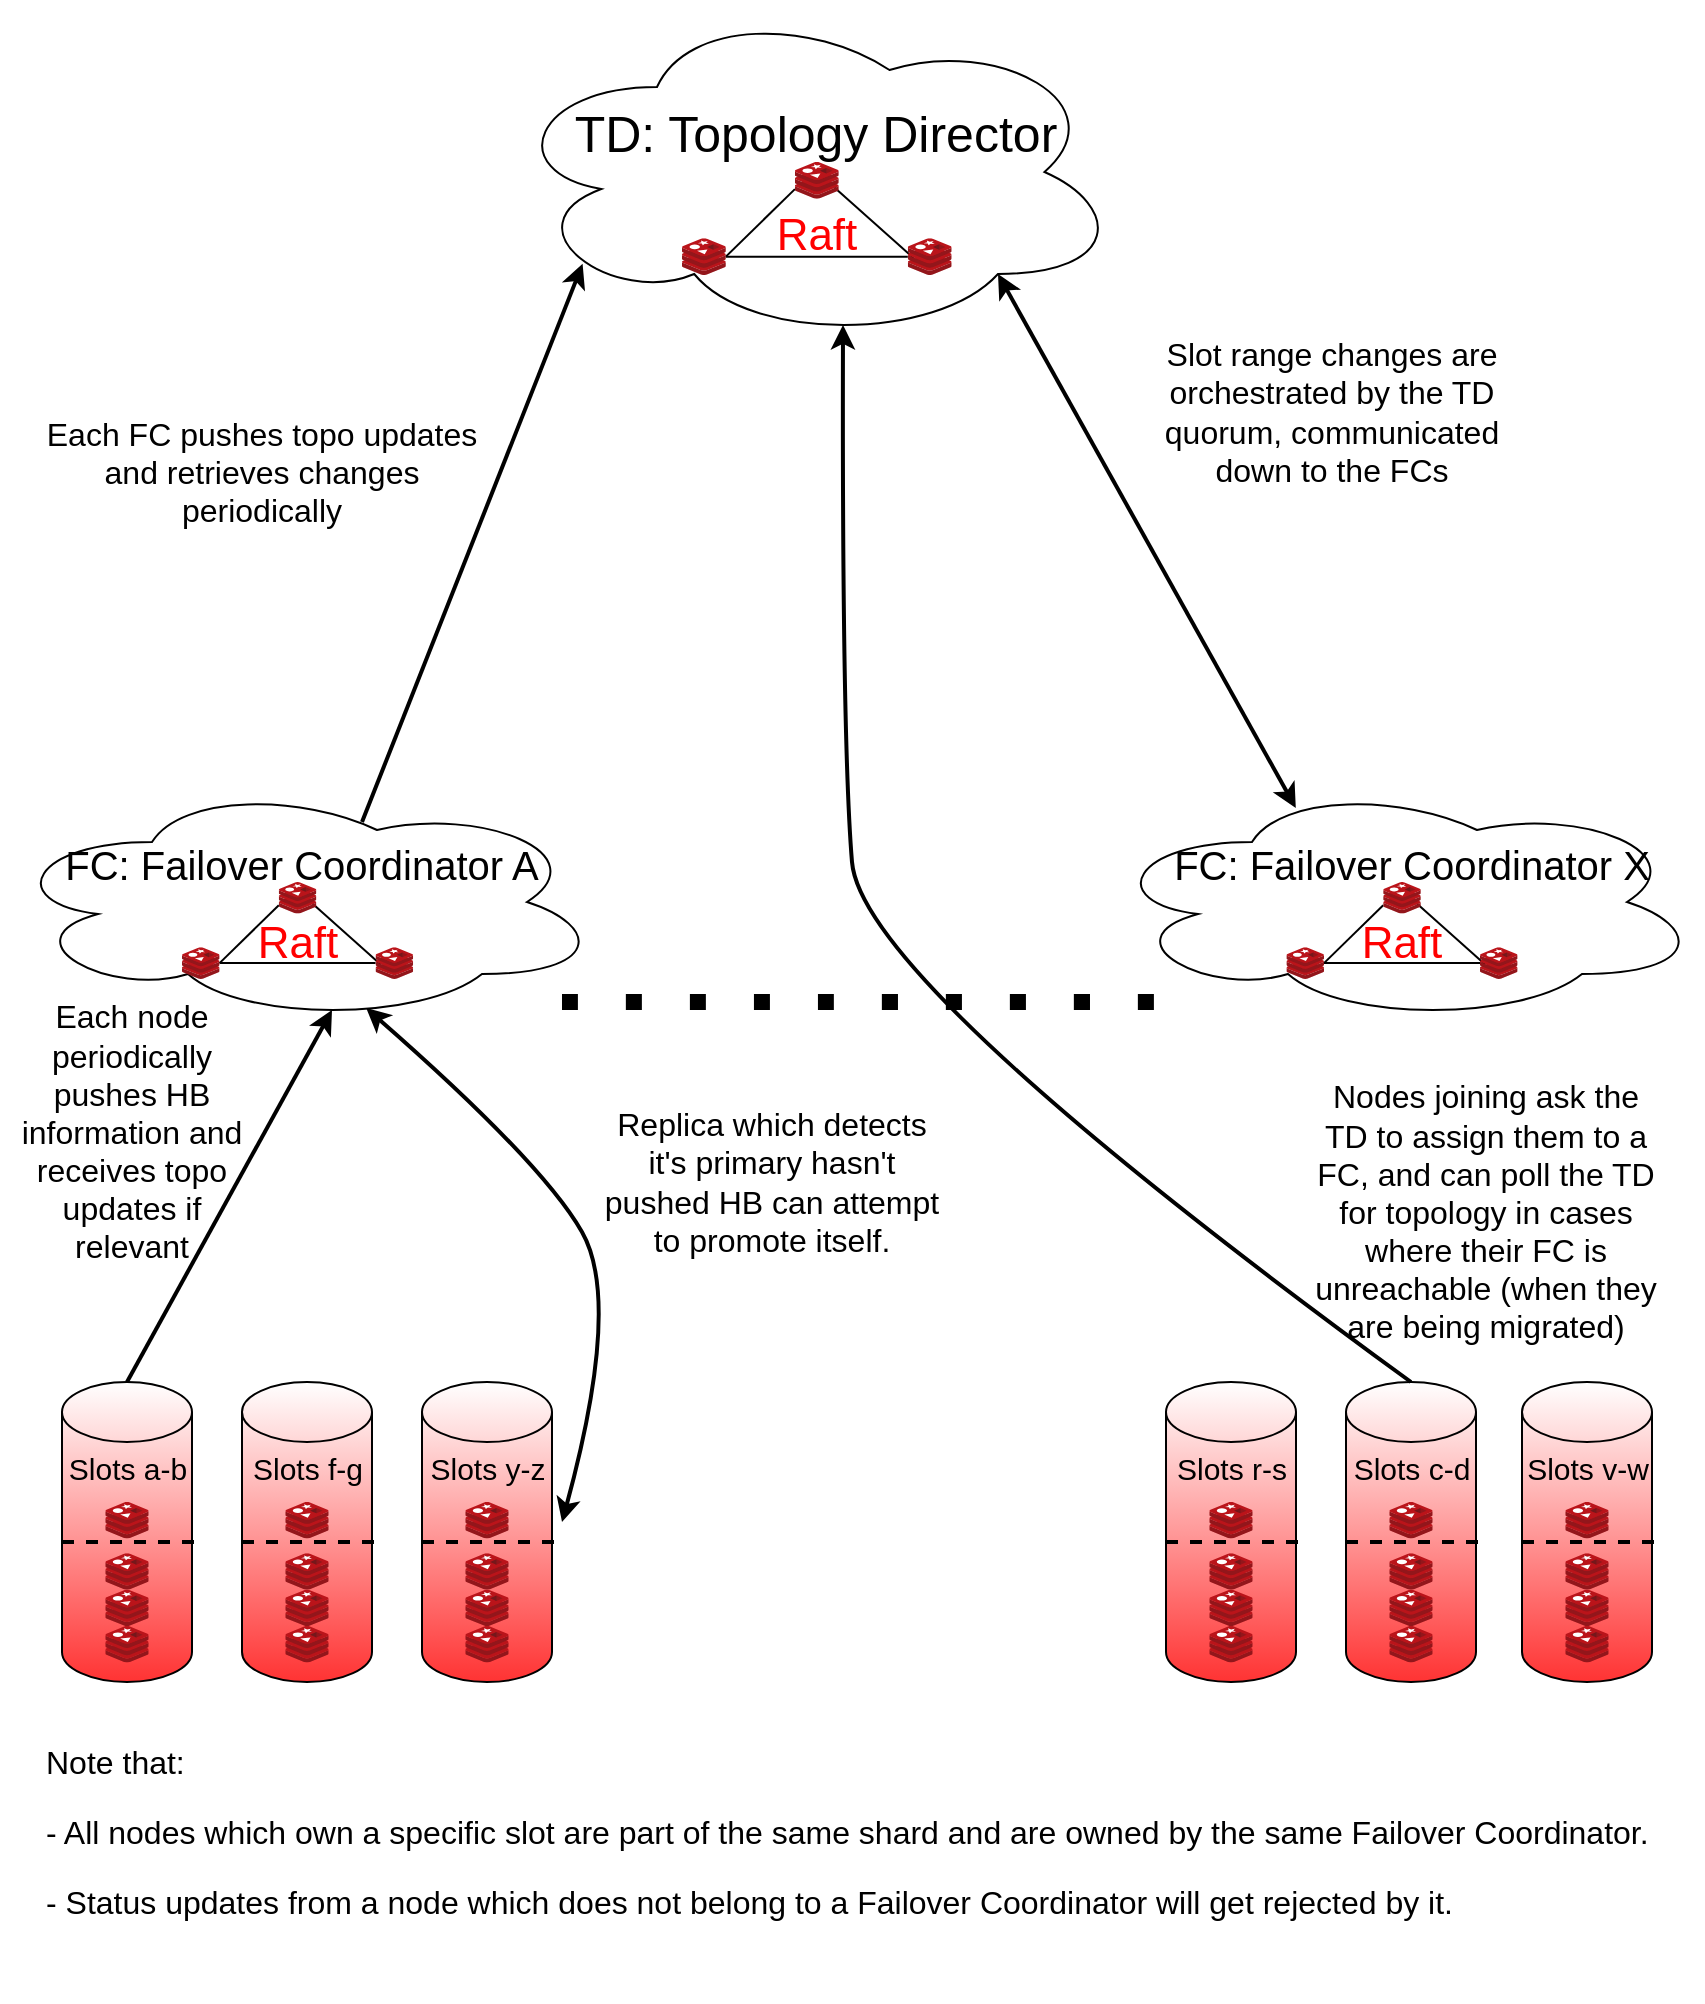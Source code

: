 <mxfile version="14.7.4" type="embed"><diagram id="HTi6n_IrbVASbgM0Ylc4" name="Page-1"><mxGraphModel dx="1112" dy="725" grid="1" gridSize="10" guides="1" tooltips="1" connect="1" arrows="1" fold="1" page="1" pageScale="1" pageWidth="850" pageHeight="1100" math="0" shadow="0"><root><mxCell id="0"/><mxCell id="1" parent="0"/><mxCell id="En1ZoJ7ufk9oOZKxTBAK-1" value="&lt;div style=&quot;line-height: 210% ; font-size: 21px&quot; align=&quot;center&quot;&gt;&lt;br&gt;&lt;/div&gt;" style="ellipse;shape=cloud;whiteSpace=wrap;html=1;align=center;" parent="1" vertex="1"><mxGeometry x="250" width="310" height="170" as="geometry"/></mxCell><mxCell id="QVCYTxlY-2K3jcF5bHon-65" value="&lt;font style=&quot;font-size: 25px&quot;&gt;TD: Topology Director&lt;/font&gt;" style="text;html=1;strokeColor=none;fillColor=none;align=center;verticalAlign=middle;whiteSpace=wrap;rounded=0;" parent="1" vertex="1"><mxGeometry x="272.41" y="50" width="270" height="30" as="geometry"/></mxCell><mxCell id="QVCYTxlY-2K3jcF5bHon-66" value="" style="group;aspect=fixed;" parent="1" vertex="1" connectable="0"><mxGeometry x="340" y="80.0" width="134.83" height="56.52" as="geometry"/></mxCell><mxCell id="QVCYTxlY-2K3jcF5bHon-67" value="&lt;font style=&quot;font-size: 22px&quot; color=&quot;#FF0000&quot;&gt;Raft&lt;/font&gt;" style="text;html=1;strokeColor=none;fillColor=none;align=center;verticalAlign=middle;whiteSpace=wrap;rounded=0;aspect=fixed;" parent="QVCYTxlY-2K3jcF5bHon-66" vertex="1"><mxGeometry x="14.114" y="25.406" width="107.26" height="22.581" as="geometry"/></mxCell><mxCell id="QVCYTxlY-2K3jcF5bHon-68" value="" style="endArrow=none;html=1;entryX=0;entryY=0.736;entryDx=0;entryDy=0;entryPerimeter=0;exitX=1;exitY=0.5;exitDx=0;exitDy=0;exitPerimeter=0;" parent="QVCYTxlY-2K3jcF5bHon-66" source="QVCYTxlY-2K3jcF5bHon-73" target="QVCYTxlY-2K3jcF5bHon-72" edge="1"><mxGeometry x="25.405" y="14.114" width="54.795" height="71.411" as="geometry"><mxPoint x="80.2" y="309.471" as="sourcePoint"/><mxPoint x="134.995" y="238.06" as="targetPoint"/></mxGeometry></mxCell><mxCell id="QVCYTxlY-2K3jcF5bHon-69" value="" style="endArrow=none;html=1;" parent="QVCYTxlY-2K3jcF5bHon-66" source="QVCYTxlY-2K3jcF5bHon-73" target="QVCYTxlY-2K3jcF5bHon-71" edge="1"><mxGeometry x="25.405" y="14.114" width="54.795" height="71.411" as="geometry"><mxPoint x="25.405" y="59.109" as="sourcePoint"/><mxPoint x="86.776" y="29.548" as="targetPoint"/></mxGeometry></mxCell><mxCell id="QVCYTxlY-2K3jcF5bHon-70" value="" style="endArrow=none;html=1;" parent="QVCYTxlY-2K3jcF5bHon-66" edge="1"><mxGeometry x="36.364" y="28.396" width="54.795" height="71.411" as="geometry"><mxPoint x="115.734" y="47.988" as="sourcePoint"/><mxPoint x="76.215" y="12.703" as="targetPoint"/></mxGeometry></mxCell><mxCell id="QVCYTxlY-2K3jcF5bHon-71" value="" style="sketch=0;aspect=fixed;html=1;points=[];align=center;image;fontSize=12;image=img/lib/mscae/Cache_Redis_Product.svg;" parent="QVCYTxlY-2K3jcF5bHon-66" vertex="1"><mxGeometry x="112.912" y="38.108" width="21.917" height="18.41" as="geometry"/></mxCell><mxCell id="QVCYTxlY-2K3jcF5bHon-72" value="" style="sketch=0;aspect=fixed;html=1;points=[];align=center;image;fontSize=12;image=img/lib/mscae/Cache_Redis_Product.svg;" parent="QVCYTxlY-2K3jcF5bHon-66" vertex="1"><mxGeometry x="56.456" width="21.917" height="18.41" as="geometry"/></mxCell><mxCell id="QVCYTxlY-2K3jcF5bHon-73" value="" style="sketch=0;aspect=fixed;html=1;points=[];align=center;image;fontSize=12;image=img/lib/mscae/Cache_Redis_Product.svg;" parent="QVCYTxlY-2K3jcF5bHon-66" vertex="1"><mxGeometry y="38.108" width="21.917" height="18.41" as="geometry"/></mxCell><mxCell id="QVCYTxlY-2K3jcF5bHon-125" value="" style="group" parent="1" vertex="1" connectable="0"><mxGeometry y="390" width="300" height="120" as="geometry"/></mxCell><mxCell id="QVCYTxlY-2K3jcF5bHon-1" value="&lt;div style=&quot;line-height: 210% ; font-size: 21px&quot; align=&quot;center&quot;&gt;&lt;br&gt;&lt;/div&gt;" style="ellipse;shape=cloud;whiteSpace=wrap;html=1;align=center;" parent="QVCYTxlY-2K3jcF5bHon-125" vertex="1"><mxGeometry width="300.0" height="120" as="geometry"/></mxCell><mxCell id="QVCYTxlY-2K3jcF5bHon-74" value="&lt;font style=&quot;font-size: 20px&quot;&gt;FC: Failover Coordinator A&lt;/font&gt;" style="text;html=1;strokeColor=none;fillColor=none;align=center;verticalAlign=middle;whiteSpace=wrap;rounded=0;" parent="QVCYTxlY-2K3jcF5bHon-125" vertex="1"><mxGeometry x="30" y="32.86" width="240" height="17.14" as="geometry"/></mxCell><mxCell id="QVCYTxlY-2K3jcF5bHon-75" value="" style="group;aspect=fixed;" parent="QVCYTxlY-2K3jcF5bHon-125" vertex="1" connectable="0"><mxGeometry x="89.999" y="49.997" width="115.569" height="48.446" as="geometry"/></mxCell><mxCell id="QVCYTxlY-2K3jcF5bHon-76" value="&lt;font style=&quot;font-size: 22px&quot; color=&quot;#FF0000&quot;&gt;Raft&lt;/font&gt;" style="text;html=1;strokeColor=none;fillColor=none;align=center;verticalAlign=middle;whiteSpace=wrap;rounded=0;aspect=fixed;" parent="QVCYTxlY-2K3jcF5bHon-75" vertex="1"><mxGeometry x="12.098" y="21.776" width="91.937" height="19.355" as="geometry"/></mxCell><mxCell id="QVCYTxlY-2K3jcF5bHon-77" value="" style="endArrow=none;html=1;entryX=0;entryY=0.736;entryDx=0;entryDy=0;entryPerimeter=0;exitX=1;exitY=0.5;exitDx=0;exitDy=0;exitPerimeter=0;" parent="QVCYTxlY-2K3jcF5bHon-75" source="QVCYTxlY-2K3jcF5bHon-82" target="QVCYTxlY-2K3jcF5bHon-81" edge="1"><mxGeometry x="21.776" y="12.098" width="46.967" height="61.21" as="geometry"><mxPoint x="68.743" y="265.261" as="sourcePoint"/><mxPoint x="115.71" y="204.051" as="targetPoint"/></mxGeometry></mxCell><mxCell id="QVCYTxlY-2K3jcF5bHon-78" value="" style="endArrow=none;html=1;" parent="QVCYTxlY-2K3jcF5bHon-75" source="QVCYTxlY-2K3jcF5bHon-82" target="QVCYTxlY-2K3jcF5bHon-80" edge="1"><mxGeometry x="21.776" y="12.098" width="46.967" height="61.21" as="geometry"><mxPoint x="21.776" y="50.665" as="sourcePoint"/><mxPoint x="74.379" y="25.327" as="targetPoint"/></mxGeometry></mxCell><mxCell id="QVCYTxlY-2K3jcF5bHon-79" value="" style="endArrow=none;html=1;" parent="QVCYTxlY-2K3jcF5bHon-75" edge="1"><mxGeometry x="31.169" y="24.34" width="46.967" height="61.21" as="geometry"><mxPoint x="99.2" y="41.133" as="sourcePoint"/><mxPoint x="65.327" y="10.888" as="targetPoint"/></mxGeometry></mxCell><mxCell id="QVCYTxlY-2K3jcF5bHon-80" value="" style="sketch=0;aspect=fixed;html=1;points=[];align=center;image;fontSize=12;image=img/lib/mscae/Cache_Redis_Product.svg;" parent="QVCYTxlY-2K3jcF5bHon-75" vertex="1"><mxGeometry x="96.782" y="32.664" width="18.786" height="15.78" as="geometry"/></mxCell><mxCell id="QVCYTxlY-2K3jcF5bHon-81" value="" style="sketch=0;aspect=fixed;html=1;points=[];align=center;image;fontSize=12;image=img/lib/mscae/Cache_Redis_Product.svg;" parent="QVCYTxlY-2K3jcF5bHon-75" vertex="1"><mxGeometry x="48.391" width="18.786" height="15.78" as="geometry"/></mxCell><mxCell id="QVCYTxlY-2K3jcF5bHon-82" value="" style="sketch=0;aspect=fixed;html=1;points=[];align=center;image;fontSize=12;image=img/lib/mscae/Cache_Redis_Product.svg;" parent="QVCYTxlY-2K3jcF5bHon-75" vertex="1"><mxGeometry y="32.664" width="18.786" height="15.78" as="geometry"/></mxCell><mxCell id="QVCYTxlY-2K3jcF5bHon-137" value="" style="group" parent="1" vertex="1" connectable="0"><mxGeometry x="550" y="390" width="300" height="120" as="geometry"/></mxCell><mxCell id="QVCYTxlY-2K3jcF5bHon-138" value="&lt;div style=&quot;line-height: 210% ; font-size: 21px&quot; align=&quot;center&quot;&gt;&lt;br&gt;&lt;/div&gt;" style="ellipse;shape=cloud;whiteSpace=wrap;html=1;align=center;" parent="QVCYTxlY-2K3jcF5bHon-137" vertex="1"><mxGeometry width="300.0" height="120" as="geometry"/></mxCell><mxCell id="QVCYTxlY-2K3jcF5bHon-140" value="" style="group;aspect=fixed;" parent="QVCYTxlY-2K3jcF5bHon-137" vertex="1" connectable="0"><mxGeometry x="92.219" y="49.997" width="115.569" height="48.446" as="geometry"/></mxCell><mxCell id="QVCYTxlY-2K3jcF5bHon-141" value="&lt;font style=&quot;font-size: 22px&quot; color=&quot;#FF0000&quot;&gt;Raft&lt;/font&gt;" style="text;html=1;strokeColor=none;fillColor=none;align=center;verticalAlign=middle;whiteSpace=wrap;rounded=0;aspect=fixed;" parent="QVCYTxlY-2K3jcF5bHon-140" vertex="1"><mxGeometry x="12.098" y="21.776" width="91.937" height="19.355" as="geometry"/></mxCell><mxCell id="QVCYTxlY-2K3jcF5bHon-142" value="" style="endArrow=none;html=1;entryX=0;entryY=0.736;entryDx=0;entryDy=0;entryPerimeter=0;exitX=1;exitY=0.5;exitDx=0;exitDy=0;exitPerimeter=0;" parent="QVCYTxlY-2K3jcF5bHon-140" source="QVCYTxlY-2K3jcF5bHon-147" target="QVCYTxlY-2K3jcF5bHon-146" edge="1"><mxGeometry x="21.776" y="12.098" width="46.967" height="61.21" as="geometry"><mxPoint x="68.743" y="265.261" as="sourcePoint"/><mxPoint x="115.71" y="204.051" as="targetPoint"/></mxGeometry></mxCell><mxCell id="QVCYTxlY-2K3jcF5bHon-143" value="" style="endArrow=none;html=1;" parent="QVCYTxlY-2K3jcF5bHon-140" source="QVCYTxlY-2K3jcF5bHon-147" target="QVCYTxlY-2K3jcF5bHon-145" edge="1"><mxGeometry x="21.776" y="12.098" width="46.967" height="61.21" as="geometry"><mxPoint x="21.776" y="50.665" as="sourcePoint"/><mxPoint x="74.379" y="25.327" as="targetPoint"/></mxGeometry></mxCell><mxCell id="QVCYTxlY-2K3jcF5bHon-144" value="" style="endArrow=none;html=1;" parent="QVCYTxlY-2K3jcF5bHon-140" edge="1"><mxGeometry x="31.169" y="24.34" width="46.967" height="61.21" as="geometry"><mxPoint x="99.2" y="41.133" as="sourcePoint"/><mxPoint x="65.327" y="10.888" as="targetPoint"/></mxGeometry></mxCell><mxCell id="QVCYTxlY-2K3jcF5bHon-145" value="" style="sketch=0;aspect=fixed;html=1;points=[];align=center;image;fontSize=12;image=img/lib/mscae/Cache_Redis_Product.svg;" parent="QVCYTxlY-2K3jcF5bHon-140" vertex="1"><mxGeometry x="96.782" y="32.664" width="18.786" height="15.78" as="geometry"/></mxCell><mxCell id="QVCYTxlY-2K3jcF5bHon-146" value="" style="sketch=0;aspect=fixed;html=1;points=[];align=center;image;fontSize=12;image=img/lib/mscae/Cache_Redis_Product.svg;" parent="QVCYTxlY-2K3jcF5bHon-140" vertex="1"><mxGeometry x="48.391" width="18.786" height="15.78" as="geometry"/></mxCell><mxCell id="QVCYTxlY-2K3jcF5bHon-147" value="" style="sketch=0;aspect=fixed;html=1;points=[];align=center;image;fontSize=12;image=img/lib/mscae/Cache_Redis_Product.svg;" parent="QVCYTxlY-2K3jcF5bHon-140" vertex="1"><mxGeometry y="32.664" width="18.786" height="15.78" as="geometry"/></mxCell><mxCell id="2" value="&lt;font style=&quot;font-size: 20px&quot;&gt;FC: Failover Coordinator X&lt;/font&gt;" style="text;html=1;strokeColor=none;fillColor=none;align=center;verticalAlign=middle;whiteSpace=wrap;rounded=0;" parent="QVCYTxlY-2K3jcF5bHon-137" vertex="1"><mxGeometry x="30" y="32.86" width="250" height="17.14" as="geometry"/></mxCell><mxCell id="QVCYTxlY-2K3jcF5bHon-148" value="" style="endArrow=none;dashed=1;html=1;dashPattern=1 3;strokeWidth=8;curved=1;" parent="1" edge="1"><mxGeometry width="50" height="50" relative="1" as="geometry"><mxPoint x="280" y="500" as="sourcePoint"/><mxPoint x="580" y="500" as="targetPoint"/></mxGeometry></mxCell><mxCell id="QVCYTxlY-2K3jcF5bHon-157" value="" style="group" parent="1" vertex="1" connectable="0"><mxGeometry x="760" y="690" width="70" height="150" as="geometry"/></mxCell><mxCell id="QVCYTxlY-2K3jcF5bHon-149" value="" style="shape=cylinder3;whiteSpace=wrap;html=1;boundedLbl=1;backgroundOutline=1;size=15;gradientColor=#FF3333;shadow=0;sketch=0;" parent="QVCYTxlY-2K3jcF5bHon-157" vertex="1"><mxGeometry width="65" height="150" as="geometry"/></mxCell><mxCell id="QVCYTxlY-2K3jcF5bHon-152" value="" style="sketch=0;aspect=fixed;html=1;points=[];align=center;image;fontSize=12;image=img/lib/mscae/Cache_Redis_Product.svg;" parent="QVCYTxlY-2K3jcF5bHon-157" vertex="1"><mxGeometry x="21.661" y="60.004" width="21.676" height="18.208" as="geometry"/></mxCell><mxCell id="QVCYTxlY-2K3jcF5bHon-153" value="" style="sketch=0;aspect=fixed;html=1;points=[];align=center;image;fontSize=12;image=img/lib/mscae/Cache_Redis_Product.svg;" parent="QVCYTxlY-2K3jcF5bHon-157" vertex="1"><mxGeometry x="21.661" y="103.846" width="21.676" height="18.208" as="geometry"/></mxCell><mxCell id="QVCYTxlY-2K3jcF5bHon-154" value="" style="sketch=0;aspect=fixed;html=1;points=[];align=center;image;fontSize=12;image=img/lib/mscae/Cache_Redis_Product.svg;" parent="QVCYTxlY-2K3jcF5bHon-157" vertex="1"><mxGeometry x="21.661" y="122.054" width="21.676" height="18.208" as="geometry"/></mxCell><mxCell id="QVCYTxlY-2K3jcF5bHon-156" value="" style="endArrow=none;dashed=1;html=1;strokeWidth=2;rounded=0;" parent="QVCYTxlY-2K3jcF5bHon-157" edge="1"><mxGeometry width="50" height="50" relative="1" as="geometry"><mxPoint y="80" as="sourcePoint"/><mxPoint x="67" y="80" as="targetPoint"/><Array as="points"><mxPoint x="33" y="80"/></Array></mxGeometry></mxCell><mxCell id="QVCYTxlY-2K3jcF5bHon-159" value="" style="sketch=0;aspect=fixed;html=1;points=[];align=center;image;fontSize=12;image=img/lib/mscae/Cache_Redis_Product.svg;" parent="QVCYTxlY-2K3jcF5bHon-157" vertex="1"><mxGeometry x="21.66" y="85.64" width="21.676" height="18.208" as="geometry"/></mxCell><mxCell id="QVCYTxlY-2K3jcF5bHon-160" value="&lt;div style=&quot;font-size: 15px&quot;&gt;Slots v-w&lt;/div&gt;" style="text;html=1;strokeColor=none;fillColor=none;align=center;verticalAlign=middle;whiteSpace=wrap;rounded=0;shadow=0;sketch=0;" parent="QVCYTxlY-2K3jcF5bHon-157" vertex="1"><mxGeometry x="-2" y="26.15" width="70" height="33.85" as="geometry"/></mxCell><mxCell id="QVCYTxlY-2K3jcF5bHon-161" value="" style="group" parent="1" vertex="1" connectable="0"><mxGeometry x="672" y="690" width="70" height="150" as="geometry"/></mxCell><mxCell id="QVCYTxlY-2K3jcF5bHon-162" value="" style="shape=cylinder3;whiteSpace=wrap;html=1;boundedLbl=1;backgroundOutline=1;size=15;gradientColor=#FF3333;shadow=0;sketch=0;" parent="QVCYTxlY-2K3jcF5bHon-161" vertex="1"><mxGeometry width="65" height="150" as="geometry"/></mxCell><mxCell id="QVCYTxlY-2K3jcF5bHon-163" value="" style="sketch=0;aspect=fixed;html=1;points=[];align=center;image;fontSize=12;image=img/lib/mscae/Cache_Redis_Product.svg;" parent="QVCYTxlY-2K3jcF5bHon-161" vertex="1"><mxGeometry x="21.661" y="60.004" width="21.676" height="18.208" as="geometry"/></mxCell><mxCell id="QVCYTxlY-2K3jcF5bHon-164" value="" style="sketch=0;aspect=fixed;html=1;points=[];align=center;image;fontSize=12;image=img/lib/mscae/Cache_Redis_Product.svg;" parent="QVCYTxlY-2K3jcF5bHon-161" vertex="1"><mxGeometry x="21.661" y="103.846" width="21.676" height="18.208" as="geometry"/></mxCell><mxCell id="QVCYTxlY-2K3jcF5bHon-165" value="" style="sketch=0;aspect=fixed;html=1;points=[];align=center;image;fontSize=12;image=img/lib/mscae/Cache_Redis_Product.svg;" parent="QVCYTxlY-2K3jcF5bHon-161" vertex="1"><mxGeometry x="21.661" y="122.054" width="21.676" height="18.208" as="geometry"/></mxCell><mxCell id="QVCYTxlY-2K3jcF5bHon-166" value="" style="endArrow=none;dashed=1;html=1;strokeWidth=2;rounded=0;" parent="QVCYTxlY-2K3jcF5bHon-161" edge="1"><mxGeometry width="50" height="50" relative="1" as="geometry"><mxPoint y="80" as="sourcePoint"/><mxPoint x="67" y="80" as="targetPoint"/><Array as="points"><mxPoint x="33" y="80"/></Array></mxGeometry></mxCell><mxCell id="QVCYTxlY-2K3jcF5bHon-167" value="" style="sketch=0;aspect=fixed;html=1;points=[];align=center;image;fontSize=12;image=img/lib/mscae/Cache_Redis_Product.svg;" parent="QVCYTxlY-2K3jcF5bHon-161" vertex="1"><mxGeometry x="21.66" y="85.64" width="21.676" height="18.208" as="geometry"/></mxCell><mxCell id="QVCYTxlY-2K3jcF5bHon-168" value="&lt;div style=&quot;font-size: 15px&quot;&gt;Slots c-d&lt;/div&gt;" style="text;html=1;strokeColor=none;fillColor=none;align=center;verticalAlign=middle;whiteSpace=wrap;rounded=0;shadow=0;sketch=0;" parent="QVCYTxlY-2K3jcF5bHon-161" vertex="1"><mxGeometry x="-2" y="26.15" width="70" height="33.85" as="geometry"/></mxCell><mxCell id="QVCYTxlY-2K3jcF5bHon-169" value="" style="group" parent="1" vertex="1" connectable="0"><mxGeometry x="120" y="690" width="70" height="150" as="geometry"/></mxCell><mxCell id="QVCYTxlY-2K3jcF5bHon-170" value="" style="shape=cylinder3;whiteSpace=wrap;html=1;boundedLbl=1;backgroundOutline=1;size=15;gradientColor=#FF3333;shadow=0;sketch=0;" parent="QVCYTxlY-2K3jcF5bHon-169" vertex="1"><mxGeometry width="65" height="150" as="geometry"/></mxCell><mxCell id="QVCYTxlY-2K3jcF5bHon-171" value="" style="sketch=0;aspect=fixed;html=1;points=[];align=center;image;fontSize=12;image=img/lib/mscae/Cache_Redis_Product.svg;" parent="QVCYTxlY-2K3jcF5bHon-169" vertex="1"><mxGeometry x="21.661" y="60.004" width="21.676" height="18.208" as="geometry"/></mxCell><mxCell id="QVCYTxlY-2K3jcF5bHon-172" value="" style="sketch=0;aspect=fixed;html=1;points=[];align=center;image;fontSize=12;image=img/lib/mscae/Cache_Redis_Product.svg;" parent="QVCYTxlY-2K3jcF5bHon-169" vertex="1"><mxGeometry x="21.661" y="103.846" width="21.676" height="18.208" as="geometry"/></mxCell><mxCell id="QVCYTxlY-2K3jcF5bHon-173" value="" style="sketch=0;aspect=fixed;html=1;points=[];align=center;image;fontSize=12;image=img/lib/mscae/Cache_Redis_Product.svg;" parent="QVCYTxlY-2K3jcF5bHon-169" vertex="1"><mxGeometry x="21.661" y="122.054" width="21.676" height="18.208" as="geometry"/></mxCell><mxCell id="QVCYTxlY-2K3jcF5bHon-174" value="" style="endArrow=none;dashed=1;html=1;strokeWidth=2;rounded=0;" parent="QVCYTxlY-2K3jcF5bHon-169" edge="1"><mxGeometry width="50" height="50" relative="1" as="geometry"><mxPoint y="80" as="sourcePoint"/><mxPoint x="67" y="80" as="targetPoint"/><Array as="points"><mxPoint x="33" y="80"/></Array></mxGeometry></mxCell><mxCell id="QVCYTxlY-2K3jcF5bHon-175" value="" style="sketch=0;aspect=fixed;html=1;points=[];align=center;image;fontSize=12;image=img/lib/mscae/Cache_Redis_Product.svg;" parent="QVCYTxlY-2K3jcF5bHon-169" vertex="1"><mxGeometry x="21.66" y="85.64" width="21.676" height="18.208" as="geometry"/></mxCell><mxCell id="QVCYTxlY-2K3jcF5bHon-176" value="&lt;div style=&quot;font-size: 15px&quot;&gt;Slots f-g&lt;br&gt;&lt;/div&gt;" style="text;html=1;strokeColor=none;fillColor=none;align=center;verticalAlign=middle;whiteSpace=wrap;rounded=0;shadow=0;sketch=0;" parent="QVCYTxlY-2K3jcF5bHon-169" vertex="1"><mxGeometry x="-2" y="26.15" width="70" height="33.85" as="geometry"/></mxCell><mxCell id="QVCYTxlY-2K3jcF5bHon-177" value="" style="group" parent="1" vertex="1" connectable="0"><mxGeometry x="30" y="675" width="70" height="150" as="geometry"/></mxCell><mxCell id="QVCYTxlY-2K3jcF5bHon-178" value="" style="shape=cylinder3;whiteSpace=wrap;html=1;boundedLbl=1;backgroundOutline=1;size=15;gradientColor=#FF3333;shadow=0;sketch=0;" parent="QVCYTxlY-2K3jcF5bHon-177" vertex="1"><mxGeometry y="15" width="65" height="150" as="geometry"/></mxCell><mxCell id="QVCYTxlY-2K3jcF5bHon-179" value="" style="sketch=0;aspect=fixed;html=1;points=[];align=center;image;fontSize=12;image=img/lib/mscae/Cache_Redis_Product.svg;" parent="QVCYTxlY-2K3jcF5bHon-177" vertex="1"><mxGeometry x="21.661" y="75.004" width="21.676" height="18.208" as="geometry"/></mxCell><mxCell id="QVCYTxlY-2K3jcF5bHon-180" value="" style="sketch=0;aspect=fixed;html=1;points=[];align=center;image;fontSize=12;image=img/lib/mscae/Cache_Redis_Product.svg;" parent="QVCYTxlY-2K3jcF5bHon-177" vertex="1"><mxGeometry x="21.661" y="118.846" width="21.676" height="18.208" as="geometry"/></mxCell><mxCell id="QVCYTxlY-2K3jcF5bHon-181" value="" style="sketch=0;aspect=fixed;html=1;points=[];align=center;image;fontSize=12;image=img/lib/mscae/Cache_Redis_Product.svg;" parent="QVCYTxlY-2K3jcF5bHon-177" vertex="1"><mxGeometry x="21.661" y="137.054" width="21.676" height="18.208" as="geometry"/></mxCell><mxCell id="QVCYTxlY-2K3jcF5bHon-182" value="" style="endArrow=none;dashed=1;html=1;strokeWidth=2;rounded=0;" parent="QVCYTxlY-2K3jcF5bHon-177" edge="1"><mxGeometry width="50" height="50" relative="1" as="geometry"><mxPoint y="95" as="sourcePoint"/><mxPoint x="67" y="95" as="targetPoint"/><Array as="points"><mxPoint x="33" y="95"/></Array></mxGeometry></mxCell><mxCell id="QVCYTxlY-2K3jcF5bHon-183" value="" style="sketch=0;aspect=fixed;html=1;points=[];align=center;image;fontSize=12;image=img/lib/mscae/Cache_Redis_Product.svg;" parent="QVCYTxlY-2K3jcF5bHon-177" vertex="1"><mxGeometry x="21.66" y="100.64" width="21.676" height="18.208" as="geometry"/></mxCell><mxCell id="QVCYTxlY-2K3jcF5bHon-184" value="&lt;div style=&quot;font-size: 15px&quot;&gt;Slots a-b&lt;br&gt;&lt;/div&gt;" style="text;html=1;strokeColor=none;fillColor=none;align=center;verticalAlign=middle;whiteSpace=wrap;rounded=0;shadow=0;sketch=0;" parent="QVCYTxlY-2K3jcF5bHon-177" vertex="1"><mxGeometry x="-2" y="41.15" width="70" height="33.85" as="geometry"/></mxCell><mxCell id="QVCYTxlY-2K3jcF5bHon-187" value="" style="group" parent="1" vertex="1" connectable="0"><mxGeometry x="210" y="690" width="70" height="150" as="geometry"/></mxCell><mxCell id="QVCYTxlY-2K3jcF5bHon-188" value="" style="shape=cylinder3;whiteSpace=wrap;html=1;boundedLbl=1;backgroundOutline=1;size=15;gradientColor=#FF3333;shadow=0;sketch=0;" parent="QVCYTxlY-2K3jcF5bHon-187" vertex="1"><mxGeometry width="65" height="150" as="geometry"/></mxCell><mxCell id="QVCYTxlY-2K3jcF5bHon-189" value="" style="sketch=0;aspect=fixed;html=1;points=[];align=center;image;fontSize=12;image=img/lib/mscae/Cache_Redis_Product.svg;" parent="QVCYTxlY-2K3jcF5bHon-187" vertex="1"><mxGeometry x="21.661" y="60.004" width="21.676" height="18.208" as="geometry"/></mxCell><mxCell id="QVCYTxlY-2K3jcF5bHon-190" value="" style="sketch=0;aspect=fixed;html=1;points=[];align=center;image;fontSize=12;image=img/lib/mscae/Cache_Redis_Product.svg;" parent="QVCYTxlY-2K3jcF5bHon-187" vertex="1"><mxGeometry x="21.661" y="103.846" width="21.676" height="18.208" as="geometry"/></mxCell><mxCell id="QVCYTxlY-2K3jcF5bHon-191" value="" style="sketch=0;aspect=fixed;html=1;points=[];align=center;image;fontSize=12;image=img/lib/mscae/Cache_Redis_Product.svg;" parent="QVCYTxlY-2K3jcF5bHon-187" vertex="1"><mxGeometry x="21.661" y="122.054" width="21.676" height="18.208" as="geometry"/></mxCell><mxCell id="QVCYTxlY-2K3jcF5bHon-192" value="" style="endArrow=none;dashed=1;html=1;strokeWidth=2;rounded=0;" parent="QVCYTxlY-2K3jcF5bHon-187" edge="1"><mxGeometry width="50" height="50" relative="1" as="geometry"><mxPoint y="80" as="sourcePoint"/><mxPoint x="67" y="80" as="targetPoint"/><Array as="points"><mxPoint x="33" y="80"/></Array></mxGeometry></mxCell><mxCell id="QVCYTxlY-2K3jcF5bHon-193" value="" style="sketch=0;aspect=fixed;html=1;points=[];align=center;image;fontSize=12;image=img/lib/mscae/Cache_Redis_Product.svg;" parent="QVCYTxlY-2K3jcF5bHon-187" vertex="1"><mxGeometry x="21.66" y="85.64" width="21.676" height="18.208" as="geometry"/></mxCell><mxCell id="QVCYTxlY-2K3jcF5bHon-194" value="&lt;div style=&quot;font-size: 15px&quot;&gt;Slots y-z&lt;br&gt;&lt;/div&gt;" style="text;html=1;strokeColor=none;fillColor=none;align=center;verticalAlign=middle;whiteSpace=wrap;rounded=0;shadow=0;sketch=0;" parent="QVCYTxlY-2K3jcF5bHon-187" vertex="1"><mxGeometry x="-2" y="26.15" width="70" height="33.85" as="geometry"/></mxCell><mxCell id="QVCYTxlY-2K3jcF5bHon-195" value="" style="group" parent="1" vertex="1" connectable="0"><mxGeometry x="582" y="690" width="70" height="150" as="geometry"/></mxCell><mxCell id="QVCYTxlY-2K3jcF5bHon-196" value="" style="shape=cylinder3;whiteSpace=wrap;html=1;boundedLbl=1;backgroundOutline=1;size=15;gradientColor=#FF3333;shadow=0;sketch=0;" parent="QVCYTxlY-2K3jcF5bHon-195" vertex="1"><mxGeometry width="65" height="150" as="geometry"/></mxCell><mxCell id="QVCYTxlY-2K3jcF5bHon-197" value="" style="sketch=0;aspect=fixed;html=1;points=[];align=center;image;fontSize=12;image=img/lib/mscae/Cache_Redis_Product.svg;" parent="QVCYTxlY-2K3jcF5bHon-195" vertex="1"><mxGeometry x="21.661" y="60.004" width="21.676" height="18.208" as="geometry"/></mxCell><mxCell id="QVCYTxlY-2K3jcF5bHon-198" value="" style="sketch=0;aspect=fixed;html=1;points=[];align=center;image;fontSize=12;image=img/lib/mscae/Cache_Redis_Product.svg;" parent="QVCYTxlY-2K3jcF5bHon-195" vertex="1"><mxGeometry x="21.661" y="103.846" width="21.676" height="18.208" as="geometry"/></mxCell><mxCell id="QVCYTxlY-2K3jcF5bHon-199" value="" style="sketch=0;aspect=fixed;html=1;points=[];align=center;image;fontSize=12;image=img/lib/mscae/Cache_Redis_Product.svg;" parent="QVCYTxlY-2K3jcF5bHon-195" vertex="1"><mxGeometry x="21.661" y="122.054" width="21.676" height="18.208" as="geometry"/></mxCell><mxCell id="QVCYTxlY-2K3jcF5bHon-200" value="" style="endArrow=none;dashed=1;html=1;strokeWidth=2;rounded=0;" parent="QVCYTxlY-2K3jcF5bHon-195" edge="1"><mxGeometry width="50" height="50" relative="1" as="geometry"><mxPoint y="80" as="sourcePoint"/><mxPoint x="67" y="80" as="targetPoint"/><Array as="points"><mxPoint x="33" y="80"/></Array></mxGeometry></mxCell><mxCell id="QVCYTxlY-2K3jcF5bHon-201" value="" style="sketch=0;aspect=fixed;html=1;points=[];align=center;image;fontSize=12;image=img/lib/mscae/Cache_Redis_Product.svg;" parent="QVCYTxlY-2K3jcF5bHon-195" vertex="1"><mxGeometry x="21.66" y="85.64" width="21.676" height="18.208" as="geometry"/></mxCell><mxCell id="QVCYTxlY-2K3jcF5bHon-202" value="&lt;div style=&quot;font-size: 15px&quot;&gt;Slots r-s&lt;br&gt;&lt;/div&gt;" style="text;html=1;strokeColor=none;fillColor=none;align=center;verticalAlign=middle;whiteSpace=wrap;rounded=0;shadow=0;sketch=0;" parent="QVCYTxlY-2K3jcF5bHon-195" vertex="1"><mxGeometry x="-2" y="26.15" width="70" height="33.85" as="geometry"/></mxCell><mxCell id="QVCYTxlY-2K3jcF5bHon-203" value="" style="endArrow=classic;html=1;strokeWidth=2;exitX=0.5;exitY=0;exitDx=0;exitDy=0;exitPerimeter=0;entryX=0.55;entryY=0.95;entryDx=0;entryDy=0;entryPerimeter=0;" parent="1" source="QVCYTxlY-2K3jcF5bHon-178" target="QVCYTxlY-2K3jcF5bHon-1" edge="1"><mxGeometry width="50" height="50" relative="1" as="geometry"><mxPoint x="380" y="580" as="sourcePoint"/><mxPoint x="430" y="530" as="targetPoint"/></mxGeometry></mxCell><mxCell id="QVCYTxlY-2K3jcF5bHon-204" value="&lt;font style=&quot;font-size: 16px&quot;&gt;Each node periodically pushes HB information and receives topo updates if relevant&lt;br&gt;&lt;/font&gt;" style="text;html=1;strokeColor=none;fillColor=none;align=center;verticalAlign=middle;whiteSpace=wrap;rounded=0;shadow=0;sketch=0;" parent="1" vertex="1"><mxGeometry y="510" width="130" height="110" as="geometry"/></mxCell><mxCell id="QVCYTxlY-2K3jcF5bHon-206" value="" style="curved=1;endArrow=classic;html=1;strokeWidth=2;entryX=0.607;entryY=0.942;entryDx=0;entryDy=0;entryPerimeter=0;startArrow=classic;startFill=1;" parent="1" target="QVCYTxlY-2K3jcF5bHon-1" edge="1"><mxGeometry width="50" height="50" relative="1" as="geometry"><mxPoint x="280" y="760" as="sourcePoint"/><mxPoint x="430" y="530" as="targetPoint"/><Array as="points"><mxPoint x="310" y="650"/><mxPoint x="270" y="580"/></Array></mxGeometry></mxCell><mxCell id="QVCYTxlY-2K3jcF5bHon-207" value="&lt;font style=&quot;font-size: 16px&quot;&gt;Replica which detects it's primary hasn't pushed HB can attempt to promote itself.&lt;br&gt;&lt;/font&gt;" style="text;html=1;strokeColor=none;fillColor=none;align=center;verticalAlign=middle;whiteSpace=wrap;rounded=0;shadow=0;sketch=0;" parent="1" vertex="1"><mxGeometry x="294.83" y="550" width="180" height="80" as="geometry"/></mxCell><mxCell id="QVCYTxlY-2K3jcF5bHon-208" value="" style="endArrow=classic;startArrow=classic;html=1;strokeWidth=2;entryX=0.8;entryY=0.8;entryDx=0;entryDy=0;entryPerimeter=0;exitX=0.323;exitY=0.108;exitDx=0;exitDy=0;exitPerimeter=0;" parent="1" source="QVCYTxlY-2K3jcF5bHon-138" target="En1ZoJ7ufk9oOZKxTBAK-1" edge="1"><mxGeometry width="50" height="50" relative="1" as="geometry"><mxPoint x="380" y="430" as="sourcePoint"/><mxPoint x="430" y="380" as="targetPoint"/></mxGeometry></mxCell><mxCell id="QVCYTxlY-2K3jcF5bHon-209" value="&lt;div style=&quot;font-size: 16px&quot;&gt;Slot range changes are orchestrated by the TD quorum, communicated down to the FCs&lt;/div&gt;" style="text;html=1;strokeColor=none;fillColor=none;align=center;verticalAlign=middle;whiteSpace=wrap;rounded=0;shadow=0;sketch=0;" parent="1" vertex="1"><mxGeometry x="570" y="170" width="190" height="70" as="geometry"/></mxCell><mxCell id="QVCYTxlY-2K3jcF5bHon-210" value="" style="endArrow=classic;html=1;strokeWidth=2;entryX=0.13;entryY=0.77;entryDx=0;entryDy=0;entryPerimeter=0;" parent="1" target="En1ZoJ7ufk9oOZKxTBAK-1" edge="1"><mxGeometry width="50" height="50" relative="1" as="geometry"><mxPoint x="180" y="410" as="sourcePoint"/><mxPoint x="430" y="330" as="targetPoint"/></mxGeometry></mxCell><mxCell id="QVCYTxlY-2K3jcF5bHon-211" value="&lt;div align=&quot;left&quot;&gt;&lt;p style=&quot;font-size: 16px&quot;&gt;&lt;font style=&quot;font-size: 16px&quot; face=&quot;Helvetica&quot;&gt;Note that:&lt;/font&gt;&lt;/p&gt;&lt;p style=&quot;font-size: 16px&quot;&gt;&lt;font style=&quot;font-size: 16px&quot; face=&quot;Helvetica&quot;&gt;- All nodes which own a specific slot are part of the same shard and are owned by the same Failover Coordinator.&lt;/font&gt;&lt;/p&gt;&lt;p style=&quot;font-size: 16px&quot;&gt;&lt;span&gt;- Status updates from a node which does not belong to a Failover Coordinator will get rejected by it.&lt;/span&gt;&lt;br&gt;&lt;/p&gt;&lt;/div&gt;" style="text;html=1;strokeColor=none;fillColor=none;align=left;verticalAlign=middle;whiteSpace=wrap;rounded=0;shadow=0;sketch=0;" parent="1" vertex="1"><mxGeometry x="20" y="830" width="820" height="170" as="geometry"/></mxCell><mxCell id="QVCYTxlY-2K3jcF5bHon-212" value="&lt;font style=&quot;font-size: 16px&quot;&gt;Each FC pushes topo updates and retrieves changes periodically&lt;/font&gt;" style="text;html=1;strokeColor=none;fillColor=none;align=center;verticalAlign=middle;whiteSpace=wrap;rounded=0;shadow=0;sketch=0;" parent="1" vertex="1"><mxGeometry x="20" y="170" width="220" height="130" as="geometry"/></mxCell><mxCell id="QVCYTxlY-2K3jcF5bHon-215" value="" style="curved=1;endArrow=classic;html=1;strokeWidth=2;exitX=0.5;exitY=0;exitDx=0;exitDy=0;exitPerimeter=0;entryX=0.55;entryY=0.95;entryDx=0;entryDy=0;entryPerimeter=0;" parent="1" source="QVCYTxlY-2K3jcF5bHon-162" target="En1ZoJ7ufk9oOZKxTBAK-1" edge="1"><mxGeometry width="50" height="50" relative="1" as="geometry"><mxPoint x="580" y="640" as="sourcePoint"/><mxPoint x="340" y="140" as="targetPoint"/><Array as="points"><mxPoint x="430" y="490"/><mxPoint x="420" y="370"/></Array></mxGeometry></mxCell><mxCell id="QVCYTxlY-2K3jcF5bHon-218" value="&lt;div style=&quot;font-size: 16px&quot;&gt;Nodes joining ask the TD to assign them to a FC, and can poll the TD for topology in cases where their FC is unreachable (when they are being migrated)&lt;/div&gt;" style="text;html=1;strokeColor=none;fillColor=none;align=center;verticalAlign=middle;whiteSpace=wrap;rounded=0;shadow=0;sketch=0;" parent="1" vertex="1"><mxGeometry x="652" y="570" width="180" height="70" as="geometry"/></mxCell></root></mxGraphModel></diagram></mxfile>